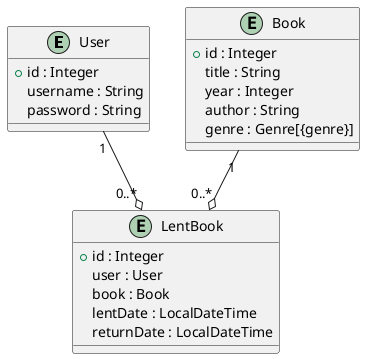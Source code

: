 @startuml

entity "User" as user {
    +id : Integer
    username : String
    password : String
}



entity "Book" as book {
    +id : Integer
    title : String
    year : Integer
    author : String
    genre : Genre[{genre}]

}

entity "LentBook" as lentbook {
    +id : Integer
    user : User
    book : Book
    lentDate : LocalDateTime
    returnDate : LocalDateTime
}

' Relationships
user "1" --o "0..*" lentbook
book "1" --o "0..*" lentbook

@enduml

